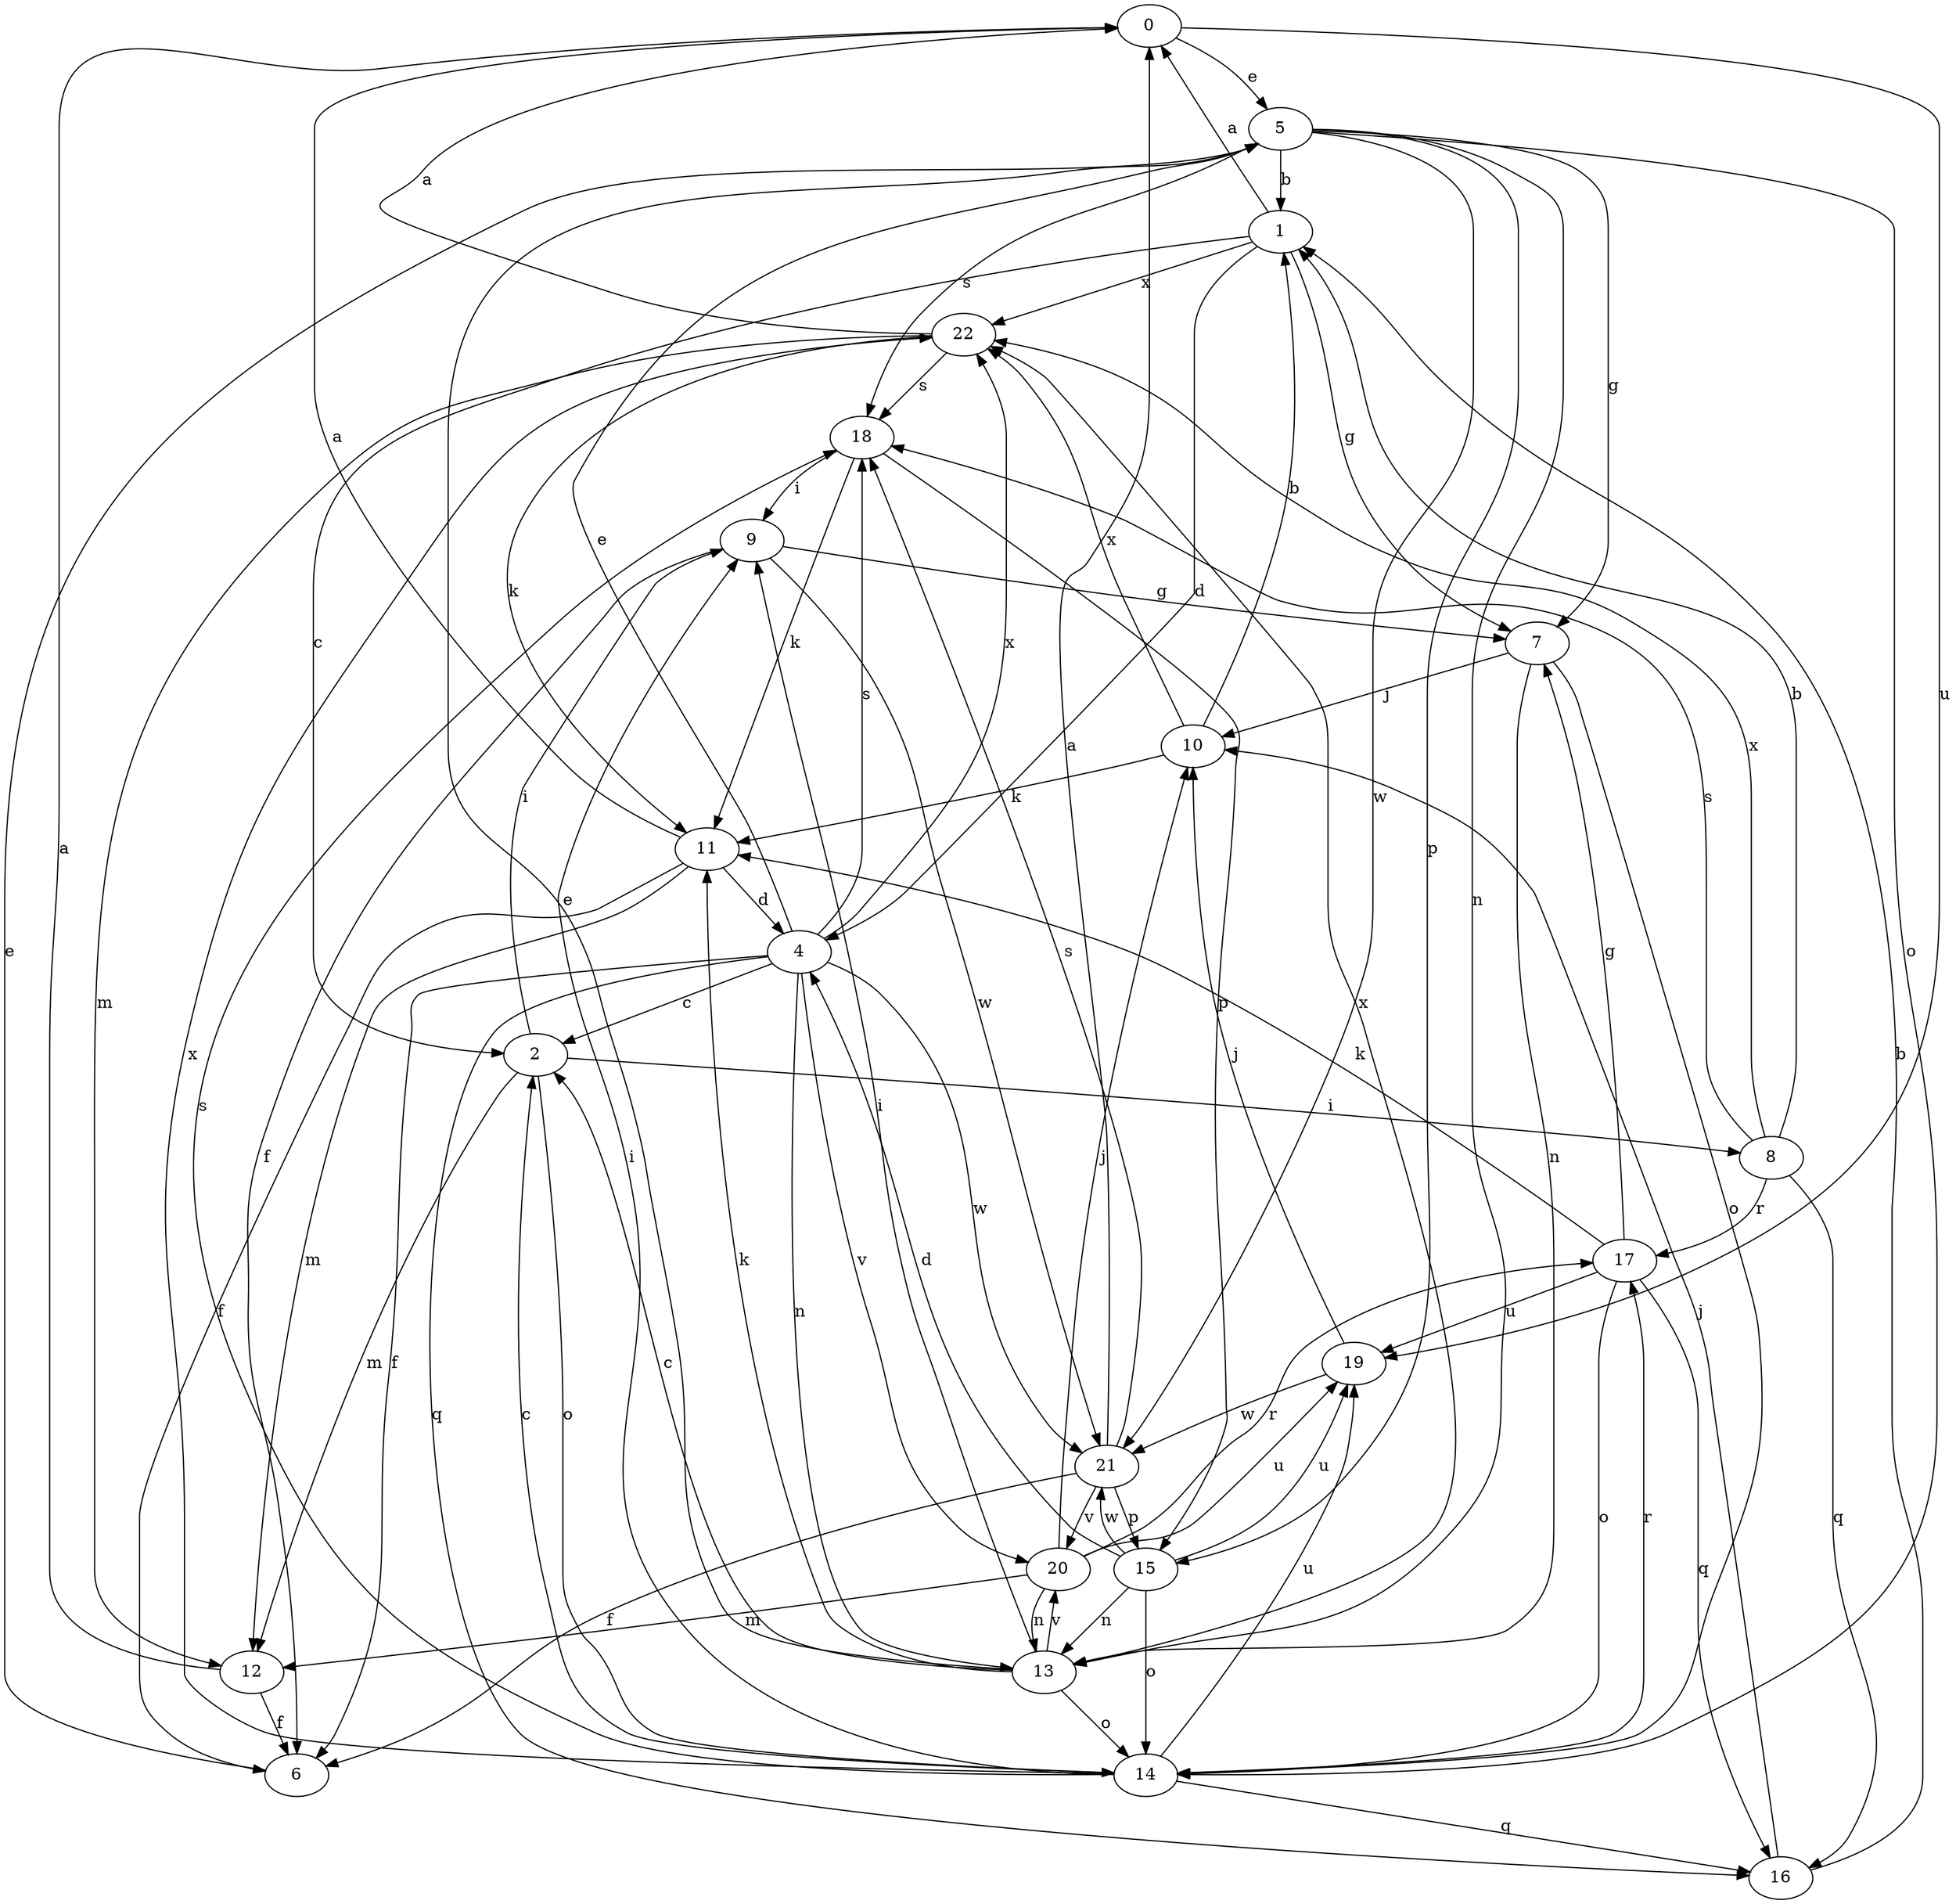 strict digraph  {
0;
1;
2;
4;
5;
6;
7;
8;
9;
10;
11;
12;
13;
14;
15;
16;
17;
18;
19;
20;
21;
22;
0 -> 5  [label=e];
0 -> 19  [label=u];
1 -> 0  [label=a];
1 -> 2  [label=c];
1 -> 4  [label=d];
1 -> 7  [label=g];
1 -> 22  [label=x];
2 -> 8  [label=i];
2 -> 9  [label=i];
2 -> 12  [label=m];
2 -> 14  [label=o];
4 -> 2  [label=c];
4 -> 5  [label=e];
4 -> 6  [label=f];
4 -> 13  [label=n];
4 -> 16  [label=q];
4 -> 18  [label=s];
4 -> 20  [label=v];
4 -> 21  [label=w];
4 -> 22  [label=x];
5 -> 1  [label=b];
5 -> 7  [label=g];
5 -> 13  [label=n];
5 -> 14  [label=o];
5 -> 15  [label=p];
5 -> 18  [label=s];
5 -> 21  [label=w];
6 -> 5  [label=e];
7 -> 10  [label=j];
7 -> 13  [label=n];
7 -> 14  [label=o];
8 -> 1  [label=b];
8 -> 16  [label=q];
8 -> 17  [label=r];
8 -> 18  [label=s];
8 -> 22  [label=x];
9 -> 6  [label=f];
9 -> 7  [label=g];
9 -> 21  [label=w];
10 -> 1  [label=b];
10 -> 11  [label=k];
10 -> 22  [label=x];
11 -> 0  [label=a];
11 -> 4  [label=d];
11 -> 6  [label=f];
11 -> 12  [label=m];
12 -> 0  [label=a];
12 -> 6  [label=f];
13 -> 2  [label=c];
13 -> 5  [label=e];
13 -> 9  [label=i];
13 -> 11  [label=k];
13 -> 14  [label=o];
13 -> 20  [label=v];
13 -> 22  [label=x];
14 -> 2  [label=c];
14 -> 9  [label=i];
14 -> 16  [label=q];
14 -> 17  [label=r];
14 -> 18  [label=s];
14 -> 19  [label=u];
14 -> 22  [label=x];
15 -> 4  [label=d];
15 -> 13  [label=n];
15 -> 14  [label=o];
15 -> 19  [label=u];
15 -> 21  [label=w];
16 -> 1  [label=b];
16 -> 10  [label=j];
17 -> 7  [label=g];
17 -> 11  [label=k];
17 -> 14  [label=o];
17 -> 16  [label=q];
17 -> 19  [label=u];
18 -> 9  [label=i];
18 -> 11  [label=k];
18 -> 15  [label=p];
19 -> 10  [label=j];
19 -> 21  [label=w];
20 -> 10  [label=j];
20 -> 12  [label=m];
20 -> 13  [label=n];
20 -> 17  [label=r];
20 -> 19  [label=u];
21 -> 0  [label=a];
21 -> 6  [label=f];
21 -> 15  [label=p];
21 -> 18  [label=s];
21 -> 20  [label=v];
22 -> 0  [label=a];
22 -> 11  [label=k];
22 -> 12  [label=m];
22 -> 18  [label=s];
}
